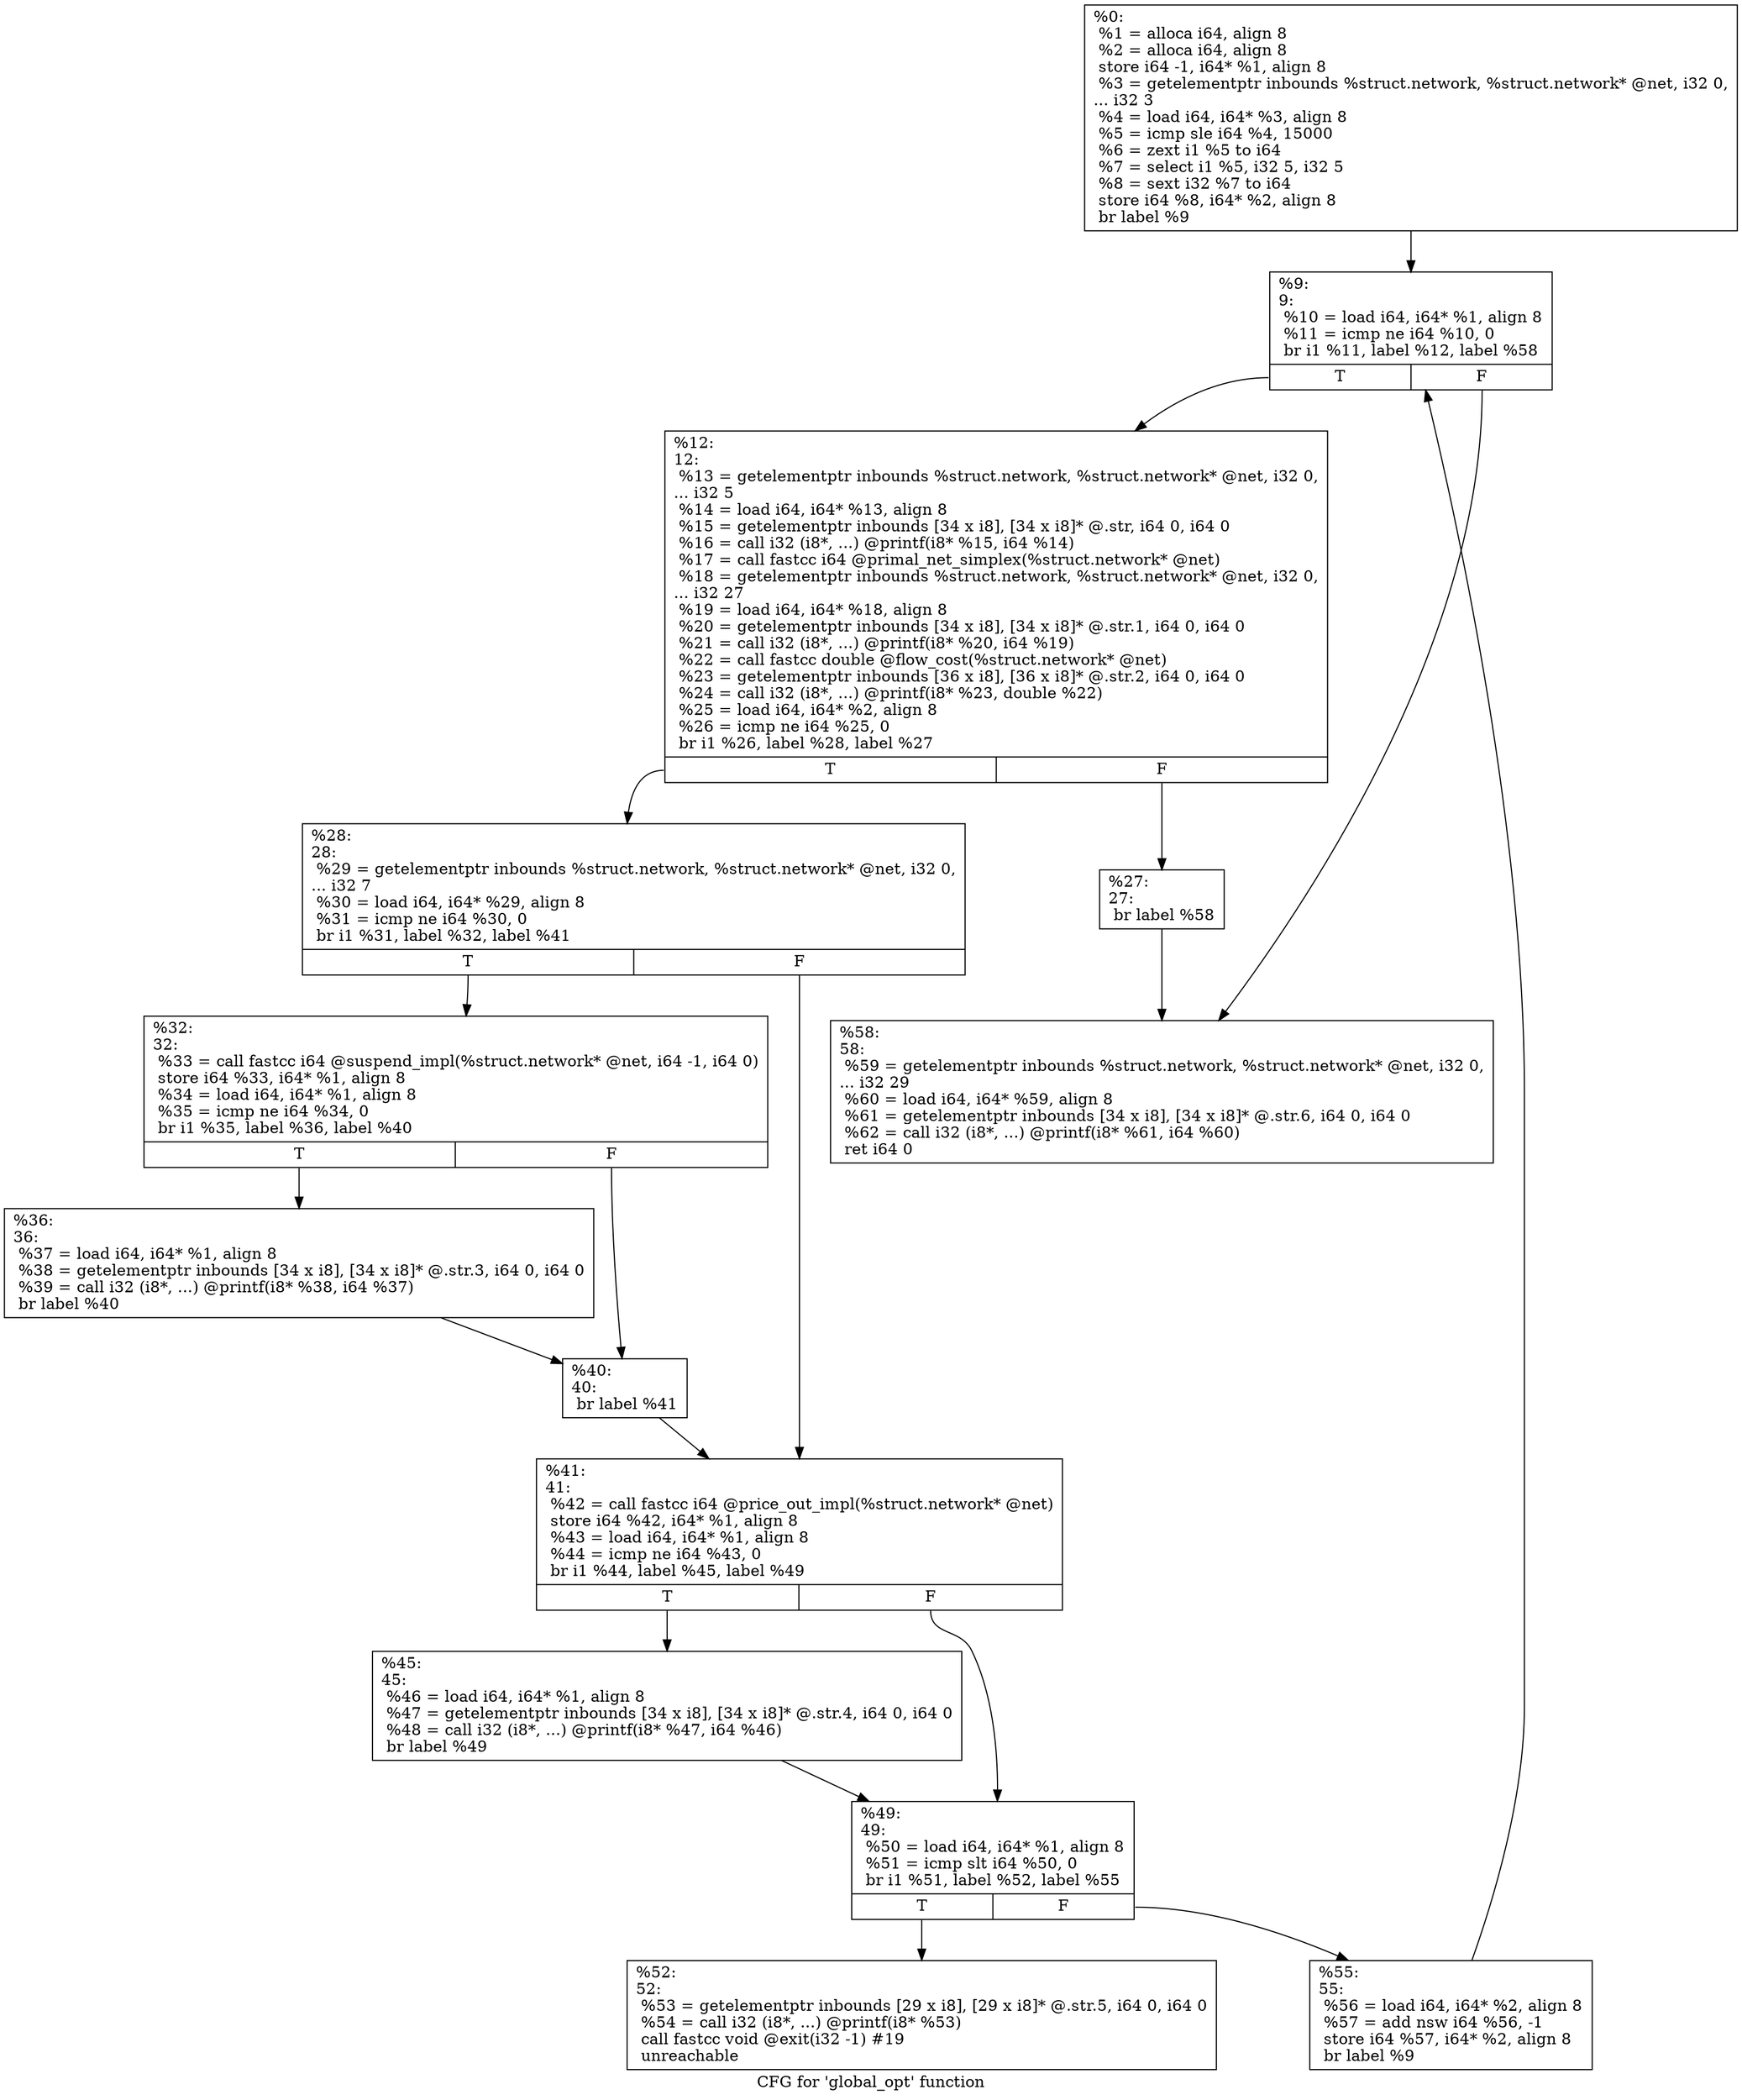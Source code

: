 digraph "CFG for 'global_opt' function" {
	label="CFG for 'global_opt' function";

	Node0x275f410 [shape=record,label="{%0:\l  %1 = alloca i64, align 8\l  %2 = alloca i64, align 8\l  store i64 -1, i64* %1, align 8\l  %3 = getelementptr inbounds %struct.network, %struct.network* @net, i32 0,\l... i32 3\l  %4 = load i64, i64* %3, align 8\l  %5 = icmp sle i64 %4, 15000\l  %6 = zext i1 %5 to i64\l  %7 = select i1 %5, i32 5, i32 5\l  %8 = sext i32 %7 to i64\l  store i64 %8, i64* %2, align 8\l  br label %9\l}"];
	Node0x275f410 -> Node0x275f5e0;
	Node0x275f5e0 [shape=record,label="{%9:\l9:                                                \l  %10 = load i64, i64* %1, align 8\l  %11 = icmp ne i64 %10, 0\l  br i1 %11, label %12, label %58\l|{<s0>T|<s1>F}}"];
	Node0x275f5e0:s0 -> Node0x275f630;
	Node0x275f5e0:s1 -> Node0x275f9a0;
	Node0x275f630 [shape=record,label="{%12:\l12:                                               \l  %13 = getelementptr inbounds %struct.network, %struct.network* @net, i32 0,\l... i32 5\l  %14 = load i64, i64* %13, align 8\l  %15 = getelementptr inbounds [34 x i8], [34 x i8]* @.str, i64 0, i64 0\l  %16 = call i32 (i8*, ...) @printf(i8* %15, i64 %14)\l  %17 = call fastcc i64 @primal_net_simplex(%struct.network* @net)\l  %18 = getelementptr inbounds %struct.network, %struct.network* @net, i32 0,\l... i32 27\l  %19 = load i64, i64* %18, align 8\l  %20 = getelementptr inbounds [34 x i8], [34 x i8]* @.str.1, i64 0, i64 0\l  %21 = call i32 (i8*, ...) @printf(i8* %20, i64 %19)\l  %22 = call fastcc double @flow_cost(%struct.network* @net)\l  %23 = getelementptr inbounds [36 x i8], [36 x i8]* @.str.2, i64 0, i64 0\l  %24 = call i32 (i8*, ...) @printf(i8* %23, double %22)\l  %25 = load i64, i64* %2, align 8\l  %26 = icmp ne i64 %25, 0\l  br i1 %26, label %28, label %27\l|{<s0>T|<s1>F}}"];
	Node0x275f630:s0 -> Node0x275f6d0;
	Node0x275f630:s1 -> Node0x275f680;
	Node0x275f680 [shape=record,label="{%27:\l27:                                               \l  br label %58\l}"];
	Node0x275f680 -> Node0x275f9a0;
	Node0x275f6d0 [shape=record,label="{%28:\l28:                                               \l  %29 = getelementptr inbounds %struct.network, %struct.network* @net, i32 0,\l... i32 7\l  %30 = load i64, i64* %29, align 8\l  %31 = icmp ne i64 %30, 0\l  br i1 %31, label %32, label %41\l|{<s0>T|<s1>F}}"];
	Node0x275f6d0:s0 -> Node0x275f720;
	Node0x275f6d0:s1 -> Node0x275f810;
	Node0x275f720 [shape=record,label="{%32:\l32:                                               \l  %33 = call fastcc i64 @suspend_impl(%struct.network* @net, i64 -1, i64 0)\l  store i64 %33, i64* %1, align 8\l  %34 = load i64, i64* %1, align 8\l  %35 = icmp ne i64 %34, 0\l  br i1 %35, label %36, label %40\l|{<s0>T|<s1>F}}"];
	Node0x275f720:s0 -> Node0x275f770;
	Node0x275f720:s1 -> Node0x275f7c0;
	Node0x275f770 [shape=record,label="{%36:\l36:                                               \l  %37 = load i64, i64* %1, align 8\l  %38 = getelementptr inbounds [34 x i8], [34 x i8]* @.str.3, i64 0, i64 0\l  %39 = call i32 (i8*, ...) @printf(i8* %38, i64 %37)\l  br label %40\l}"];
	Node0x275f770 -> Node0x275f7c0;
	Node0x275f7c0 [shape=record,label="{%40:\l40:                                               \l  br label %41\l}"];
	Node0x275f7c0 -> Node0x275f810;
	Node0x275f810 [shape=record,label="{%41:\l41:                                               \l  %42 = call fastcc i64 @price_out_impl(%struct.network* @net)\l  store i64 %42, i64* %1, align 8\l  %43 = load i64, i64* %1, align 8\l  %44 = icmp ne i64 %43, 0\l  br i1 %44, label %45, label %49\l|{<s0>T|<s1>F}}"];
	Node0x275f810:s0 -> Node0x275f860;
	Node0x275f810:s1 -> Node0x275f8b0;
	Node0x275f860 [shape=record,label="{%45:\l45:                                               \l  %46 = load i64, i64* %1, align 8\l  %47 = getelementptr inbounds [34 x i8], [34 x i8]* @.str.4, i64 0, i64 0\l  %48 = call i32 (i8*, ...) @printf(i8* %47, i64 %46)\l  br label %49\l}"];
	Node0x275f860 -> Node0x275f8b0;
	Node0x275f8b0 [shape=record,label="{%49:\l49:                                               \l  %50 = load i64, i64* %1, align 8\l  %51 = icmp slt i64 %50, 0\l  br i1 %51, label %52, label %55\l|{<s0>T|<s1>F}}"];
	Node0x275f8b0:s0 -> Node0x275f900;
	Node0x275f8b0:s1 -> Node0x275f950;
	Node0x275f900 [shape=record,label="{%52:\l52:                                               \l  %53 = getelementptr inbounds [29 x i8], [29 x i8]* @.str.5, i64 0, i64 0\l  %54 = call i32 (i8*, ...) @printf(i8* %53)\l  call fastcc void @exit(i32 -1) #19\l  unreachable\l}"];
	Node0x275f950 [shape=record,label="{%55:\l55:                                               \l  %56 = load i64, i64* %2, align 8\l  %57 = add nsw i64 %56, -1\l  store i64 %57, i64* %2, align 8\l  br label %9\l}"];
	Node0x275f950 -> Node0x275f5e0;
	Node0x275f9a0 [shape=record,label="{%58:\l58:                                               \l  %59 = getelementptr inbounds %struct.network, %struct.network* @net, i32 0,\l... i32 29\l  %60 = load i64, i64* %59, align 8\l  %61 = getelementptr inbounds [34 x i8], [34 x i8]* @.str.6, i64 0, i64 0\l  %62 = call i32 (i8*, ...) @printf(i8* %61, i64 %60)\l  ret i64 0\l}"];
}

